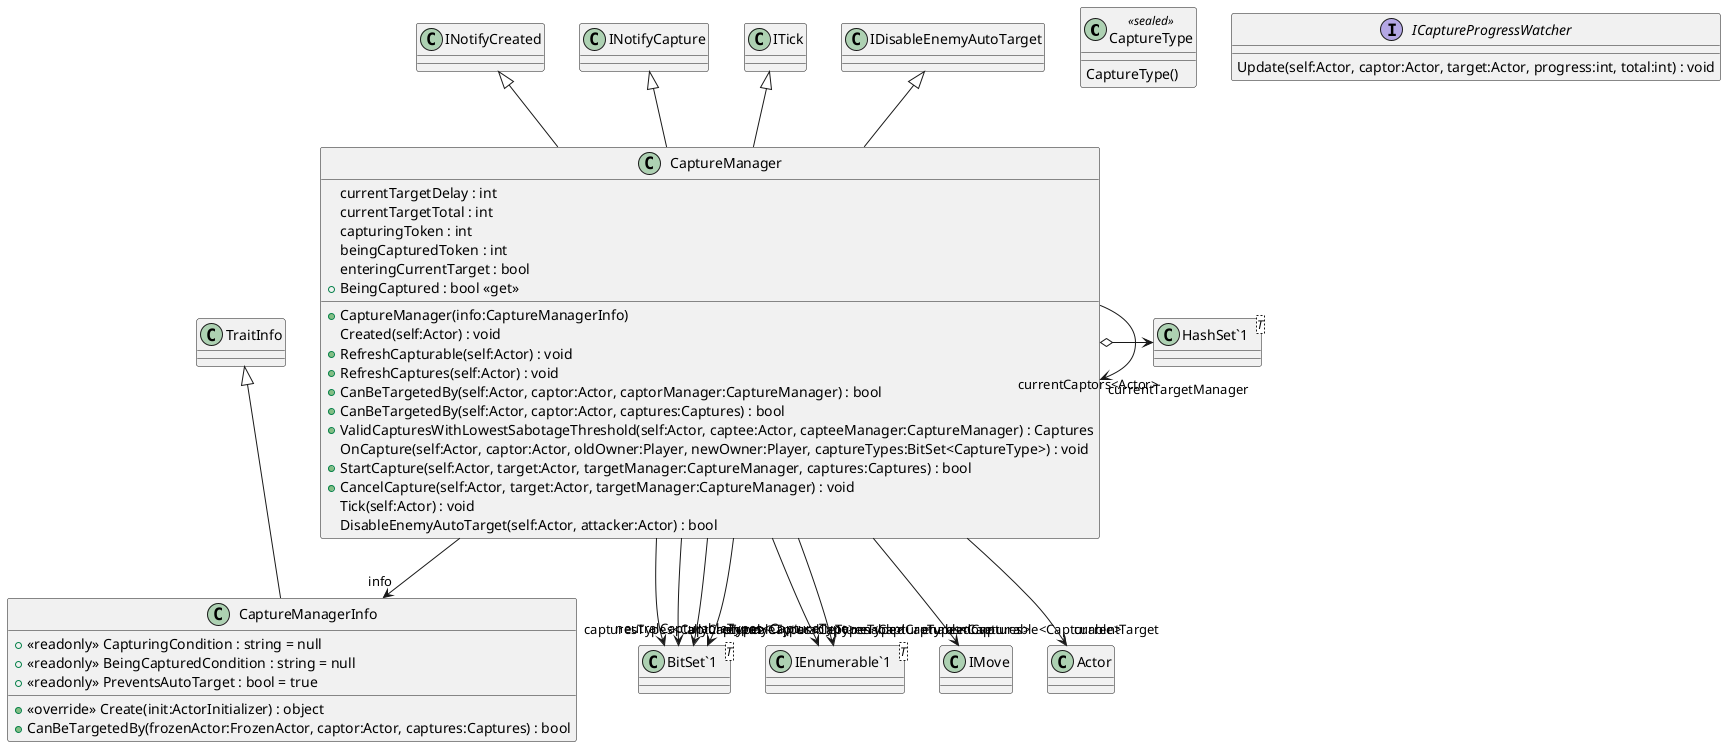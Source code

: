 @startuml
class CaptureType <<sealed>> {
    CaptureType()
}
interface ICaptureProgressWatcher {
    Update(self:Actor, captor:Actor, target:Actor, progress:int, total:int) : void
}
class CaptureManagerInfo {
    + <<readonly>> CapturingCondition : string = null
    + <<readonly>> BeingCapturedCondition : string = null
    + <<readonly>> PreventsAutoTarget : bool = true
    + <<override>> Create(init:ActorInitializer) : object
    + CanBeTargetedBy(frozenActor:FrozenActor, captor:Actor, captures:Captures) : bool
}
class CaptureManager {
    currentTargetDelay : int
    currentTargetTotal : int
    capturingToken : int
    beingCapturedToken : int
    enteringCurrentTarget : bool
    + BeingCaptured : bool <<get>>
    + CaptureManager(info:CaptureManagerInfo)
    Created(self:Actor) : void
    + RefreshCapturable(self:Actor) : void
    + RefreshCaptures(self:Actor) : void
    + CanBeTargetedBy(self:Actor, captor:Actor, captorManager:CaptureManager) : bool
    + CanBeTargetedBy(self:Actor, captor:Actor, captures:Captures) : bool
    + ValidCapturesWithLowestSabotageThreshold(self:Actor, captee:Actor, capteeManager:CaptureManager) : Captures
    OnCapture(self:Actor, captor:Actor, oldOwner:Player, newOwner:Player, captureTypes:BitSet<CaptureType>) : void
    + StartCapture(self:Actor, target:Actor, targetManager:CaptureManager, captures:Captures) : bool
    + CancelCapture(self:Actor, target:Actor, targetManager:CaptureManager) : void
    Tick(self:Actor) : void
    DisableEnemyAutoTarget(self:Actor, attacker:Actor) : bool
}
class "BitSet`1"<T> {
}
class "IEnumerable`1"<T> {
}
class "HashSet`1"<T> {
}
TraitInfo <|-- CaptureManagerInfo
INotifyCreated <|-- CaptureManager
INotifyCapture <|-- CaptureManager
ITick <|-- CaptureManager
IDisableEnemyAutoTarget <|-- CaptureManager
CaptureManager --> "info" CaptureManagerInfo
CaptureManager --> "move" IMove
CaptureManager --> "allyCapturableTypes<CaptureType>" "BitSet`1"
CaptureManager --> "neutralCapturableTypes<CaptureType>" "BitSet`1"
CaptureManager --> "enemyCapturableTypes<CaptureType>" "BitSet`1"
CaptureManager --> "capturesTypes<CaptureType>" "BitSet`1"
CaptureManager --> "enabledCapturable<Capturable>" "IEnumerable`1"
CaptureManager --> "enabledCaptures<Captures>" "IEnumerable`1"
CaptureManager --> "currentTarget" Actor
CaptureManager --> "currentTargetManager" CaptureManager
CaptureManager o-> "currentCaptors<Actor>" "HashSet`1"
@enduml
